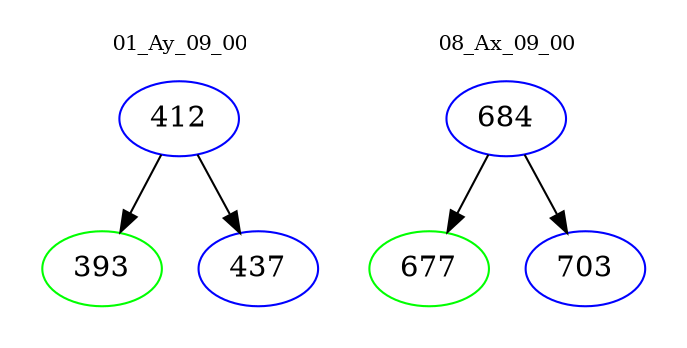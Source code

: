 digraph{
subgraph cluster_0 {
color = white
label = "01_Ay_09_00";
fontsize=10;
T0_412 [label="412", color="blue"]
T0_412 -> T0_393 [color="black"]
T0_393 [label="393", color="green"]
T0_412 -> T0_437 [color="black"]
T0_437 [label="437", color="blue"]
}
subgraph cluster_1 {
color = white
label = "08_Ax_09_00";
fontsize=10;
T1_684 [label="684", color="blue"]
T1_684 -> T1_677 [color="black"]
T1_677 [label="677", color="green"]
T1_684 -> T1_703 [color="black"]
T1_703 [label="703", color="blue"]
}
}
